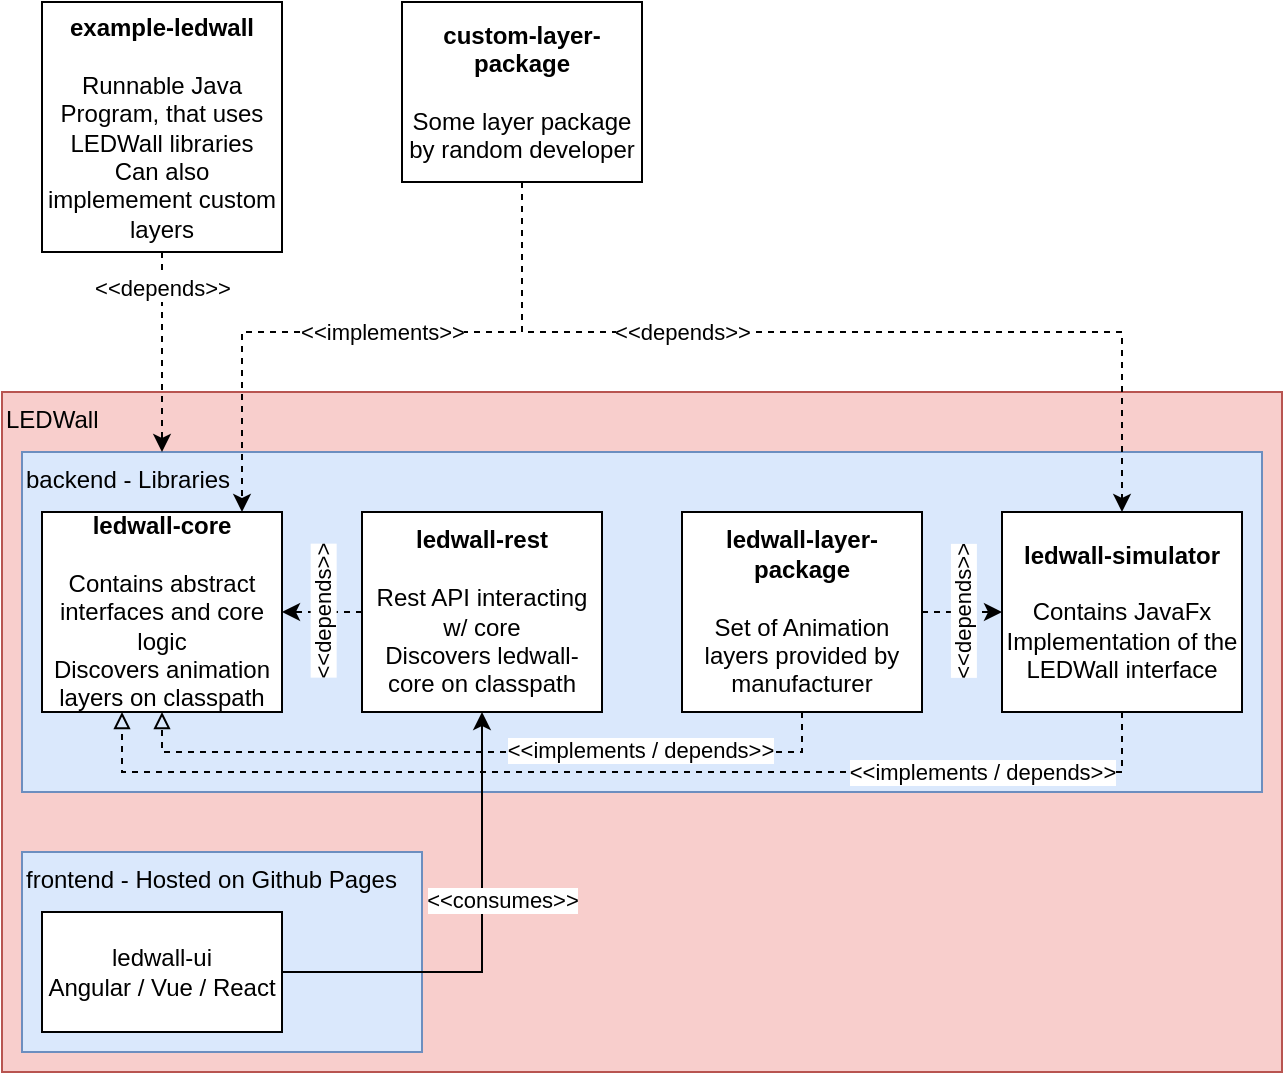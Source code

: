 <mxfile version="13.0.2" type="device"><diagram id="olqwARpek0y95wjaqwXA" name="Page-1"><mxGraphModel dx="934" dy="1756" grid="1" gridSize="10" guides="1" tooltips="1" connect="1" arrows="1" fold="1" page="1" pageScale="1" pageWidth="827" pageHeight="1169" math="0" shadow="0"><root><mxCell id="0"/><mxCell id="1" parent="0"/><mxCell id="vKRAy79_nsqdxvVlIgQF-3" value="LEDWall" style="rounded=0;whiteSpace=wrap;html=1;fillColor=#f8cecc;strokeColor=#b85450;align=left;verticalAlign=top;" vertex="1" parent="1"><mxGeometry x="140" y="180" width="640" height="340" as="geometry"/></mxCell><mxCell id="vKRAy79_nsqdxvVlIgQF-4" value="backend - Libraries&amp;nbsp;" style="rounded=0;whiteSpace=wrap;html=1;fillColor=#dae8fc;strokeColor=#6c8ebf;align=left;verticalAlign=top;" vertex="1" parent="1"><mxGeometry x="150" y="210" width="620" height="170" as="geometry"/></mxCell><mxCell id="vKRAy79_nsqdxvVlIgQF-1" value="&lt;b&gt;ledwall-core&lt;br&gt;&lt;/b&gt;&lt;br&gt;Contains abstract interfaces and core logic&lt;br&gt;Discovers animation layers on classpath" style="rounded=0;whiteSpace=wrap;html=1;" vertex="1" parent="1"><mxGeometry x="160" y="240" width="120" height="100" as="geometry"/></mxCell><mxCell id="vKRAy79_nsqdxvVlIgQF-14" style="edgeStyle=orthogonalEdgeStyle;rounded=0;orthogonalLoop=1;jettySize=auto;html=1;exitX=0;exitY=0.5;exitDx=0;exitDy=0;entryX=1;entryY=0.5;entryDx=0;entryDy=0;endArrow=classic;endFill=1;dashed=1;" edge="1" parent="1" source="vKRAy79_nsqdxvVlIgQF-2" target="vKRAy79_nsqdxvVlIgQF-1"><mxGeometry relative="1" as="geometry"/></mxCell><mxCell id="vKRAy79_nsqdxvVlIgQF-15" value="&amp;lt;&amp;lt;depends&amp;gt;&amp;gt;" style="edgeLabel;html=1;align=center;verticalAlign=middle;resizable=0;points=[];rotation=-90;" vertex="1" connectable="0" parent="vKRAy79_nsqdxvVlIgQF-14"><mxGeometry x="-0.329" relative="1" as="geometry"><mxPoint x="-6.67" as="offset"/></mxGeometry></mxCell><mxCell id="vKRAy79_nsqdxvVlIgQF-2" value="&lt;b&gt;ledwall-rest&lt;br&gt;&lt;/b&gt;&lt;br&gt;Rest API interacting w/ core&lt;br&gt;Discovers ledwall-core on classpath" style="rounded=0;whiteSpace=wrap;html=1;" vertex="1" parent="1"><mxGeometry x="320" y="240" width="120" height="100" as="geometry"/></mxCell><mxCell id="vKRAy79_nsqdxvVlIgQF-5" value="frontend - Hosted on Github Pages" style="rounded=0;whiteSpace=wrap;html=1;fillColor=#dae8fc;strokeColor=#6c8ebf;align=left;verticalAlign=top;" vertex="1" parent="1"><mxGeometry x="150" y="410" width="200" height="100" as="geometry"/></mxCell><mxCell id="vKRAy79_nsqdxvVlIgQF-7" style="edgeStyle=orthogonalEdgeStyle;rounded=0;orthogonalLoop=1;jettySize=auto;html=1;exitX=1;exitY=0.5;exitDx=0;exitDy=0;" edge="1" parent="1" source="vKRAy79_nsqdxvVlIgQF-6" target="vKRAy79_nsqdxvVlIgQF-2"><mxGeometry relative="1" as="geometry"><Array as="points"><mxPoint x="380" y="470"/></Array></mxGeometry></mxCell><mxCell id="vKRAy79_nsqdxvVlIgQF-8" value="&amp;lt;&amp;lt;consumes&amp;gt;&amp;gt;" style="edgeLabel;html=1;align=center;verticalAlign=middle;resizable=0;points=[];" vertex="1" connectable="0" parent="vKRAy79_nsqdxvVlIgQF-7"><mxGeometry x="-0.2" y="18" relative="1" as="geometry"><mxPoint x="18" y="-18" as="offset"/></mxGeometry></mxCell><mxCell id="vKRAy79_nsqdxvVlIgQF-6" value="ledwall-ui&lt;br&gt;Angular / Vue / React" style="rounded=0;whiteSpace=wrap;html=1;" vertex="1" parent="1"><mxGeometry x="160" y="440" width="120" height="60" as="geometry"/></mxCell><mxCell id="vKRAy79_nsqdxvVlIgQF-13" style="edgeStyle=orthogonalEdgeStyle;rounded=0;orthogonalLoop=1;jettySize=auto;html=1;exitX=0.5;exitY=1;exitDx=0;exitDy=0;entryX=0.5;entryY=1;entryDx=0;entryDy=0;dashed=1;endArrow=block;endFill=0;" edge="1" parent="1" source="vKRAy79_nsqdxvVlIgQF-9" target="vKRAy79_nsqdxvVlIgQF-1"><mxGeometry relative="1" as="geometry"/></mxCell><mxCell id="vKRAy79_nsqdxvVlIgQF-32" value="&amp;lt;&amp;lt;implements / depends&amp;gt;&amp;gt;" style="edgeLabel;html=1;align=center;verticalAlign=middle;resizable=0;points=[];" vertex="1" connectable="0" parent="vKRAy79_nsqdxvVlIgQF-13"><mxGeometry x="-0.439" y="-1" relative="1" as="geometry"><mxPoint as="offset"/></mxGeometry></mxCell><mxCell id="vKRAy79_nsqdxvVlIgQF-33" style="edgeStyle=orthogonalEdgeStyle;rounded=0;orthogonalLoop=1;jettySize=auto;html=1;exitX=1;exitY=0.5;exitDx=0;exitDy=0;dashed=1;endArrow=classic;endFill=1;" edge="1" parent="1" source="vKRAy79_nsqdxvVlIgQF-9" target="vKRAy79_nsqdxvVlIgQF-10"><mxGeometry relative="1" as="geometry"/></mxCell><mxCell id="vKRAy79_nsqdxvVlIgQF-34" value="&amp;lt;&amp;lt;depends&amp;gt;&amp;gt;" style="edgeLabel;html=1;align=center;verticalAlign=middle;resizable=0;points=[];rotation=-90;" vertex="1" connectable="0" parent="vKRAy79_nsqdxvVlIgQF-33"><mxGeometry x="0.147" y="1" relative="1" as="geometry"><mxPoint x="-3.06" y="1" as="offset"/></mxGeometry></mxCell><mxCell id="vKRAy79_nsqdxvVlIgQF-9" value="&lt;b&gt;ledwall-layer-package&lt;br&gt;&lt;/b&gt;&lt;br&gt;Set of Animation layers provided by manufacturer" style="rounded=0;whiteSpace=wrap;html=1;" vertex="1" parent="1"><mxGeometry x="480" y="240" width="120" height="100" as="geometry"/></mxCell><mxCell id="vKRAy79_nsqdxvVlIgQF-11" style="edgeStyle=orthogonalEdgeStyle;rounded=0;orthogonalLoop=1;jettySize=auto;html=1;exitX=0.5;exitY=1;exitDx=0;exitDy=0;dashed=1;endArrow=block;endFill=0;" edge="1" parent="1" source="vKRAy79_nsqdxvVlIgQF-10" target="vKRAy79_nsqdxvVlIgQF-1"><mxGeometry relative="1" as="geometry"><Array as="points"><mxPoint x="700" y="370"/><mxPoint x="200" y="370"/></Array></mxGeometry></mxCell><mxCell id="vKRAy79_nsqdxvVlIgQF-12" value="&amp;lt;&amp;lt;implements / depends&amp;gt;&amp;gt;" style="edgeLabel;html=1;align=center;verticalAlign=middle;resizable=0;points=[];" vertex="1" connectable="0" parent="vKRAy79_nsqdxvVlIgQF-11"><mxGeometry x="-0.133" y="-2" relative="1" as="geometry"><mxPoint x="143" y="2.0" as="offset"/></mxGeometry></mxCell><mxCell id="vKRAy79_nsqdxvVlIgQF-10" value="&lt;b&gt;ledwall-simulator&lt;/b&gt;&lt;br&gt;&lt;br&gt;Contains JavaFx Implementation of the LEDWall interface" style="rounded=0;whiteSpace=wrap;html=1;" vertex="1" parent="1"><mxGeometry x="640" y="240" width="120" height="100" as="geometry"/></mxCell><mxCell id="vKRAy79_nsqdxvVlIgQF-26" value="" style="edgeStyle=orthogonalEdgeStyle;rounded=0;orthogonalLoop=1;jettySize=auto;html=1;dashed=1;endArrow=classic;endFill=1;" edge="1" parent="1" source="vKRAy79_nsqdxvVlIgQF-17" target="vKRAy79_nsqdxvVlIgQF-4"><mxGeometry relative="1" as="geometry"><mxPoint x="220" y="155" as="targetPoint"/><Array as="points"><mxPoint x="220" y="180"/><mxPoint x="220" y="180"/></Array></mxGeometry></mxCell><mxCell id="vKRAy79_nsqdxvVlIgQF-27" value="&amp;lt;&amp;lt;depends&amp;gt;&amp;gt;" style="edgeLabel;html=1;align=center;verticalAlign=middle;resizable=0;points=[];" vertex="1" connectable="0" parent="vKRAy79_nsqdxvVlIgQF-26"><mxGeometry x="0.556" y="51" relative="1" as="geometry"><mxPoint x="-51" y="-60" as="offset"/></mxGeometry></mxCell><mxCell id="vKRAy79_nsqdxvVlIgQF-17" value="&lt;b&gt;example-ledwall&lt;br&gt;&lt;/b&gt;&lt;br&gt;Runnable Java Program, that uses LEDWall libraries&lt;br&gt;Can also implemement custom layers" style="rounded=0;whiteSpace=wrap;html=1;" vertex="1" parent="1"><mxGeometry x="160" y="-15" width="120" height="125" as="geometry"/></mxCell><mxCell id="vKRAy79_nsqdxvVlIgQF-19" style="edgeStyle=orthogonalEdgeStyle;rounded=0;orthogonalLoop=1;jettySize=auto;html=1;dashed=1;endArrow=classic;endFill=1;" edge="1" parent="1" source="vKRAy79_nsqdxvVlIgQF-18" target="vKRAy79_nsqdxvVlIgQF-1"><mxGeometry relative="1" as="geometry"><Array as="points"><mxPoint x="400" y="150"/><mxPoint x="260" y="150"/></Array></mxGeometry></mxCell><mxCell id="vKRAy79_nsqdxvVlIgQF-35" value="&amp;lt;&amp;lt;implements&amp;gt;&amp;gt;" style="edgeLabel;html=1;align=center;verticalAlign=middle;resizable=0;points=[];" vertex="1" connectable="0" parent="vKRAy79_nsqdxvVlIgQF-19"><mxGeometry x="-0.508" y="-39" relative="1" as="geometry"><mxPoint x="-70" y="39" as="offset"/></mxGeometry></mxCell><mxCell id="vKRAy79_nsqdxvVlIgQF-21" style="edgeStyle=orthogonalEdgeStyle;rounded=0;orthogonalLoop=1;jettySize=auto;html=1;dashed=1;endArrow=classic;endFill=1;" edge="1" parent="1" source="vKRAy79_nsqdxvVlIgQF-18" target="vKRAy79_nsqdxvVlIgQF-10"><mxGeometry relative="1" as="geometry"><Array as="points"><mxPoint x="400" y="150"/><mxPoint x="700" y="150"/></Array></mxGeometry></mxCell><mxCell id="vKRAy79_nsqdxvVlIgQF-36" value="&amp;lt;&amp;lt;depends&amp;gt;&amp;gt;" style="edgeLabel;html=1;align=center;verticalAlign=middle;resizable=0;points=[];" vertex="1" connectable="0" parent="vKRAy79_nsqdxvVlIgQF-21"><mxGeometry x="-0.088" y="-3" relative="1" as="geometry"><mxPoint x="-57" y="-3" as="offset"/></mxGeometry></mxCell><mxCell id="vKRAy79_nsqdxvVlIgQF-18" value="&lt;b&gt;custom-layer-package&lt;/b&gt;&lt;br&gt;&lt;br&gt;Some layer package by random developer" style="rounded=0;whiteSpace=wrap;html=1;" vertex="1" parent="1"><mxGeometry x="340" y="-15" width="120" height="90" as="geometry"/></mxCell></root></mxGraphModel></diagram></mxfile>